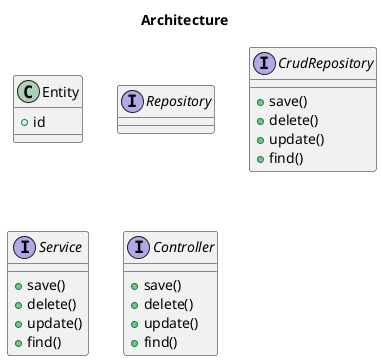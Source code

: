 @startuml

title "Architecture"

    class Entity{
        +id
    }

    interface Repository{
        
    }

    interface CrudRepository{
        +save()
        +delete()
        +update()
        +find()
    }

    interface Service{
        +save()
        +delete()
        +update()
        +find()
    }

    interface Controller{
        +save()
        +delete()
        +update()
        +find()
    }

    


@enduml